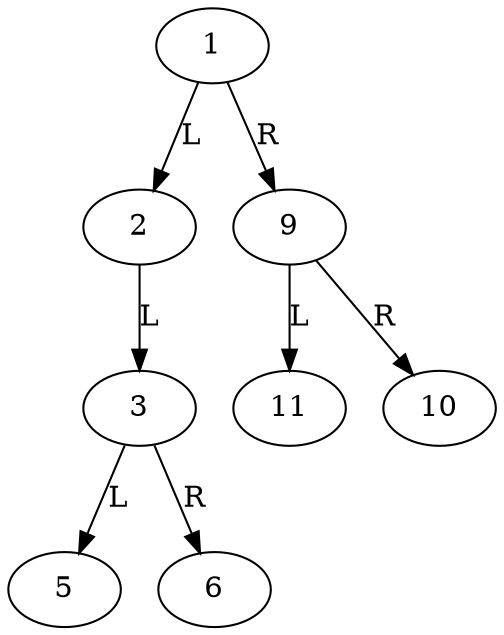 digraph BinaryTree {
1 -> 2 [label="L"];
2 -> 3 [label="L"];
3 -> 5 [label="L"];
3 -> 6 [label="R"];
1 -> 9 [label="R"];
9 -> 11 [label="L"];
9 -> 10 [label="R"];
}
